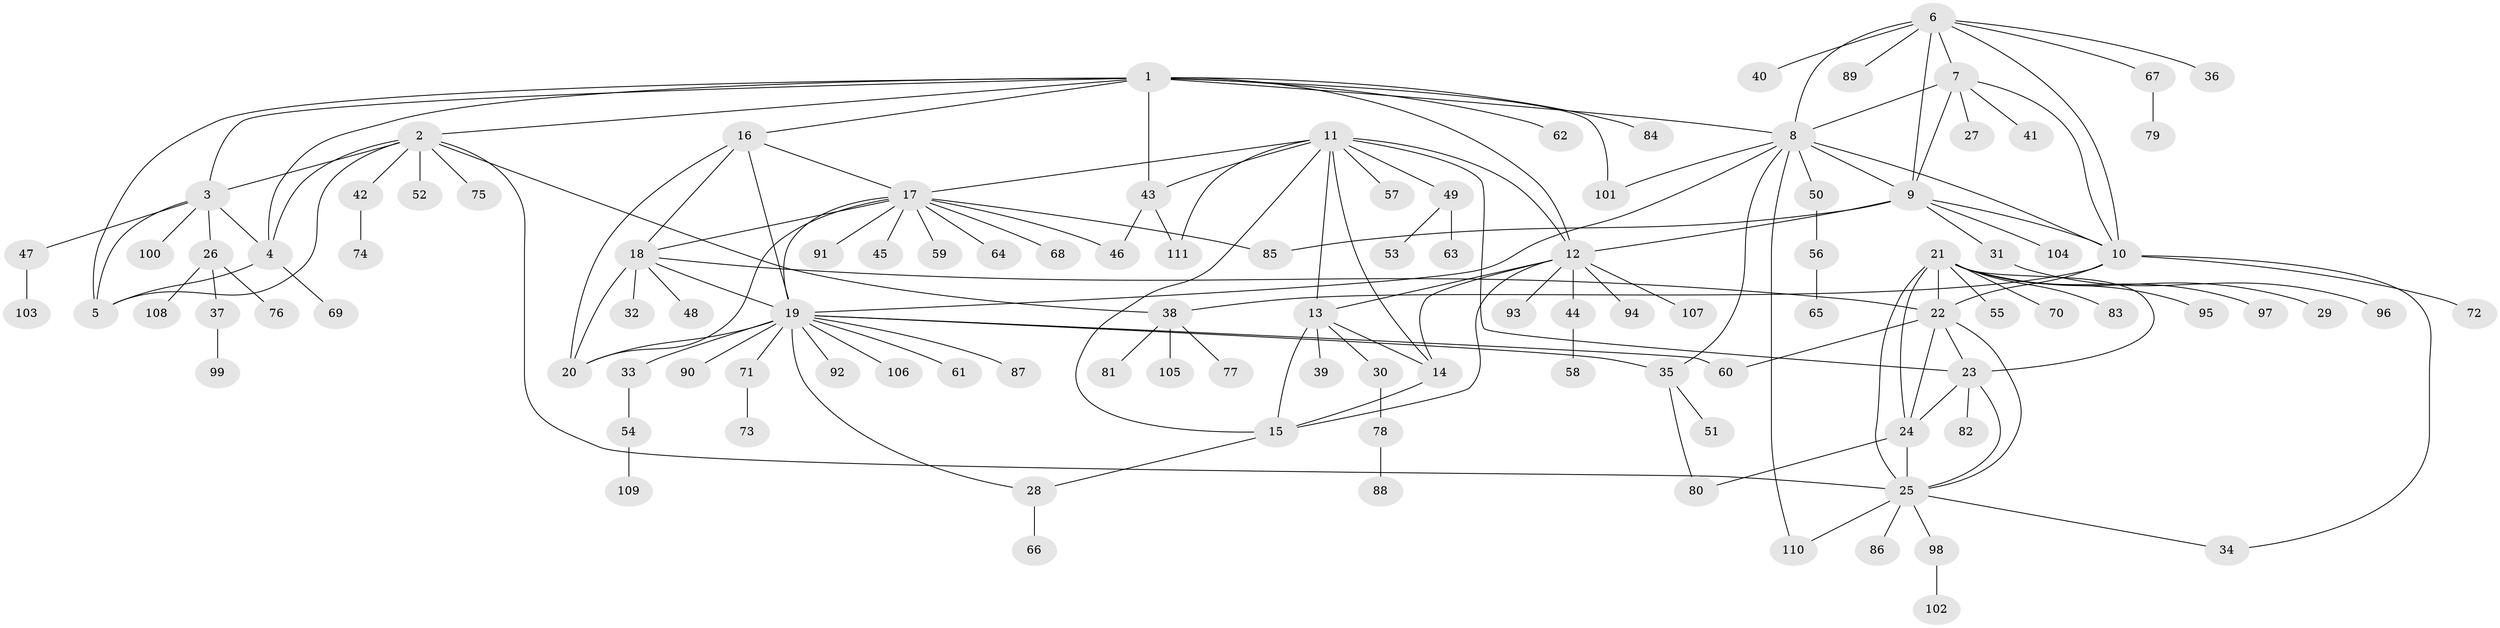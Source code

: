 // coarse degree distribution, {7: 0.13432835820895522, 8: 0.014925373134328358, 4: 0.07462686567164178, 5: 0.029850746268656716, 2: 0.16417910447761194, 1: 0.4626865671641791, 9: 0.029850746268656716, 3: 0.07462686567164178, 13: 0.014925373134328358}
// Generated by graph-tools (version 1.1) at 2025/37/03/04/25 23:37:35]
// undirected, 111 vertices, 158 edges
graph export_dot {
  node [color=gray90,style=filled];
  1;
  2;
  3;
  4;
  5;
  6;
  7;
  8;
  9;
  10;
  11;
  12;
  13;
  14;
  15;
  16;
  17;
  18;
  19;
  20;
  21;
  22;
  23;
  24;
  25;
  26;
  27;
  28;
  29;
  30;
  31;
  32;
  33;
  34;
  35;
  36;
  37;
  38;
  39;
  40;
  41;
  42;
  43;
  44;
  45;
  46;
  47;
  48;
  49;
  50;
  51;
  52;
  53;
  54;
  55;
  56;
  57;
  58;
  59;
  60;
  61;
  62;
  63;
  64;
  65;
  66;
  67;
  68;
  69;
  70;
  71;
  72;
  73;
  74;
  75;
  76;
  77;
  78;
  79;
  80;
  81;
  82;
  83;
  84;
  85;
  86;
  87;
  88;
  89;
  90;
  91;
  92;
  93;
  94;
  95;
  96;
  97;
  98;
  99;
  100;
  101;
  102;
  103;
  104;
  105;
  106;
  107;
  108;
  109;
  110;
  111;
  1 -- 2;
  1 -- 3;
  1 -- 4;
  1 -- 5;
  1 -- 8;
  1 -- 12;
  1 -- 16;
  1 -- 43;
  1 -- 62;
  1 -- 84;
  1 -- 101;
  2 -- 3;
  2 -- 4;
  2 -- 5;
  2 -- 25;
  2 -- 38;
  2 -- 42;
  2 -- 52;
  2 -- 75;
  3 -- 4;
  3 -- 5;
  3 -- 26;
  3 -- 47;
  3 -- 100;
  4 -- 5;
  4 -- 69;
  6 -- 7;
  6 -- 8;
  6 -- 9;
  6 -- 10;
  6 -- 36;
  6 -- 40;
  6 -- 67;
  6 -- 89;
  7 -- 8;
  7 -- 9;
  7 -- 10;
  7 -- 27;
  7 -- 41;
  8 -- 9;
  8 -- 10;
  8 -- 19;
  8 -- 35;
  8 -- 50;
  8 -- 101;
  8 -- 110;
  9 -- 10;
  9 -- 12;
  9 -- 31;
  9 -- 85;
  9 -- 104;
  10 -- 22;
  10 -- 34;
  10 -- 38;
  10 -- 72;
  11 -- 12;
  11 -- 13;
  11 -- 14;
  11 -- 15;
  11 -- 17;
  11 -- 23;
  11 -- 43;
  11 -- 49;
  11 -- 57;
  11 -- 111;
  12 -- 13;
  12 -- 14;
  12 -- 15;
  12 -- 44;
  12 -- 93;
  12 -- 94;
  12 -- 107;
  13 -- 14;
  13 -- 15;
  13 -- 30;
  13 -- 39;
  14 -- 15;
  15 -- 28;
  16 -- 17;
  16 -- 18;
  16 -- 19;
  16 -- 20;
  17 -- 18;
  17 -- 19;
  17 -- 20;
  17 -- 45;
  17 -- 46;
  17 -- 59;
  17 -- 64;
  17 -- 68;
  17 -- 85;
  17 -- 91;
  18 -- 19;
  18 -- 20;
  18 -- 22;
  18 -- 32;
  18 -- 48;
  19 -- 20;
  19 -- 28;
  19 -- 33;
  19 -- 35;
  19 -- 60;
  19 -- 61;
  19 -- 71;
  19 -- 87;
  19 -- 90;
  19 -- 92;
  19 -- 106;
  21 -- 22;
  21 -- 23;
  21 -- 24;
  21 -- 25;
  21 -- 29;
  21 -- 55;
  21 -- 70;
  21 -- 83;
  21 -- 95;
  21 -- 97;
  22 -- 23;
  22 -- 24;
  22 -- 25;
  22 -- 60;
  23 -- 24;
  23 -- 25;
  23 -- 82;
  24 -- 25;
  24 -- 80;
  25 -- 34;
  25 -- 86;
  25 -- 98;
  25 -- 110;
  26 -- 37;
  26 -- 76;
  26 -- 108;
  28 -- 66;
  30 -- 78;
  31 -- 96;
  33 -- 54;
  35 -- 51;
  35 -- 80;
  37 -- 99;
  38 -- 77;
  38 -- 81;
  38 -- 105;
  42 -- 74;
  43 -- 46;
  43 -- 111;
  44 -- 58;
  47 -- 103;
  49 -- 53;
  49 -- 63;
  50 -- 56;
  54 -- 109;
  56 -- 65;
  67 -- 79;
  71 -- 73;
  78 -- 88;
  98 -- 102;
}
